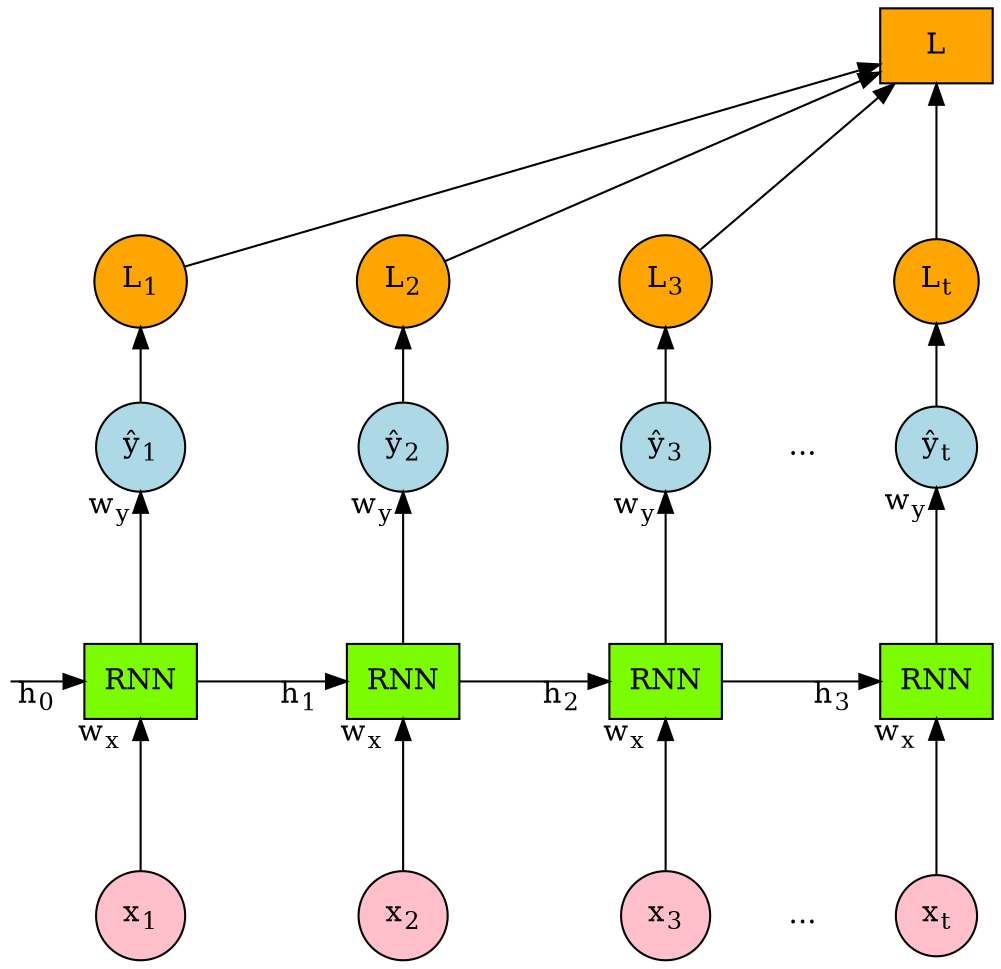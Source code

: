 digraph recurrent {
    graph [dpi=300]
    rankdir="BT"
    input1 [label=<x<sub>1</sub>>, shape="circle", style="filled", fillcolor="pink"]
    output1 [label=<ŷ<sub>1</sub>>, shape="circle", style="filled", fillcolor="lightblue"]
    rnn1 [label="RNN", shape="rectangle", style="filled", fillcolor="lawngreen"]
    l1 [label=<L<sub>1</sub>>, shape="circle", style="filled", fillcolor="orange"]

    input2 [label=<x<sub>2</sub>>, shape="circle", style="filled", fillcolor="pink"]
    output2 [label=<ŷ<sub>2</sub>>, shape="circle", style="filled", fillcolor="lightblue"]
    rnn2 [label="RNN", shape="rectangle", style="filled", fillcolor="lawngreen"]
    l2 [label=<L<sub>2</sub>>, shape="circle", style="filled", fillcolor="orange"]

    input3 [label=<x<sub>3</sub>>, shape="circle", style="filled", fillcolor="pink"]
    output3 [label=<ŷ<sub>3</sub>>, shape="circle", style="filled", fillcolor="lightblue"]
    rnn3 [label="RNN", shape="rectangle", style="filled", fillcolor="lawngreen"]
    l3 [label=<L<sub>3</sub>>, shape="circle", style="filled", fillcolor="orange"]

    inputt [label=<x<sub>t</sub>>, shape="circle", style="filled", fillcolor="pink"]
    outputt [label=<ŷ<sub>t</sub>>, shape="circle", style="filled", fillcolor="lightblue"]
    rnnt [label="RNN", shape="rectangle", style="filled", fillcolor="lawngreen"]
    lt [label=<L<sub>t</sub>>, shape="circle", style="filled", fillcolor="orange"]

    dot1 [label="...", shape="plaintext"]
    dot2 [label="...", shape="plaintext"]

    start [shape="plaintext", label="", width=0]
    L [shape="rectangle", style="filled", fillcolor="orange"]

    {rank=same; input1; input2; dot1; input3; inputt;}
    {rank=same; output1; output2; dot2; output3; outputt;}
    {rank=same; rnn1; rnn2; rnn3; rnnt; start}
    {rank=same; l1; l2; l3; lt}

    start -> rnn1:w [minlen=2, headlabel=<h<sub>0</sub>   >]

    input1 -> rnn1 [minlen=2, headlabel=<w<sub>x</sub>  >]
    rnn1 -> output1 [minlen=2, headlabel=<w<sub>y</sub> >]
    rnn1:e -> rnn2:w [minlen=4, headlabel=<h<sub>1</sub>   >]
    output1 -> l1
    l1 -> L [constraint="false"]

    input2 -> rnn2 [minlen=2, headlabel=<w<sub>x</sub>  >]
    rnn2 -> output2 [minlen=2, headlabel=<w<sub>y</sub> >]
    rnn2:e -> rnn3:w [minlen=4, headlabel=<h<sub>2</sub>   >]
    output2 -> l2
    l2 -> L [constraint="false"]

    input3 -> rnn3 [minlen=2, headlabel=<w<sub>x</sub>  >]
    rnn3 -> output3 [minlen=2, headlabel=<w<sub>y</sub> >]
    rnn3:e -> rnnt:w [minlen=4, headlabel=<h<sub>3</sub>   >]
    output3 -> l3
    l3 -> L [constraint="false"]

    inputt -> rnnt [minlen=2, headlabel=<w<sub>x</sub>  >]
    rnnt -> outputt [minlen=2, headlabel=<w<sub>y</sub> >]
    outputt -> lt
    lt -> L [constraint="true", minlen=2]

    output3 -> dot2 [style="invis"]
    dot2 -> outputt [style="invis"]
    input3 -> dot1 [style="invis"]
    dot1 -> inputt [style="invis"]

}
